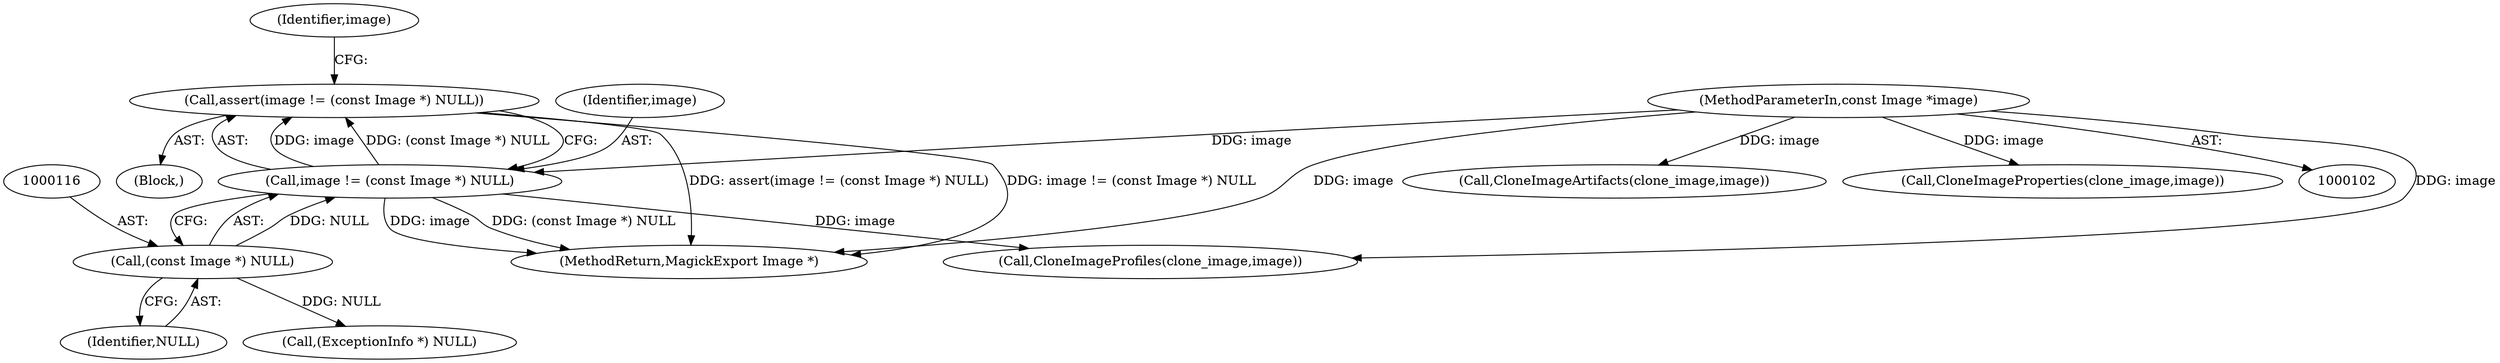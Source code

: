 digraph "0_ImageMagick_01843366d6a7b96e22ad7bb67f3df7d9fd4d5d74@API" {
"1000112" [label="(Call,assert(image != (const Image *) NULL))"];
"1000113" [label="(Call,image != (const Image *) NULL)"];
"1000103" [label="(MethodParameterIn,const Image *image)"];
"1000115" [label="(Call,(const Image *) NULL)"];
"1000113" [label="(Call,image != (const Image *) NULL)"];
"1000328" [label="(Call,CloneImageProfiles(clone_image,image))"];
"1000115" [label="(Call,(const Image *) NULL)"];
"1000338" [label="(Call,CloneImageArtifacts(clone_image,image))"];
"1000117" [label="(Identifier,NULL)"];
"1000333" [label="(Call,CloneImageProperties(clone_image,image))"];
"1000114" [label="(Identifier,image)"];
"1000103" [label="(MethodParameterIn,const Image *image)"];
"1000121" [label="(Identifier,image)"];
"1000112" [label="(Call,assert(image != (const Image *) NULL))"];
"1000842" [label="(MethodReturn,MagickExport Image *)"];
"1000142" [label="(Call,(ExceptionInfo *) NULL)"];
"1000108" [label="(Block,)"];
"1000112" -> "1000108"  [label="AST: "];
"1000112" -> "1000113"  [label="CFG: "];
"1000113" -> "1000112"  [label="AST: "];
"1000121" -> "1000112"  [label="CFG: "];
"1000112" -> "1000842"  [label="DDG: assert(image != (const Image *) NULL)"];
"1000112" -> "1000842"  [label="DDG: image != (const Image *) NULL"];
"1000113" -> "1000112"  [label="DDG: image"];
"1000113" -> "1000112"  [label="DDG: (const Image *) NULL"];
"1000113" -> "1000115"  [label="CFG: "];
"1000114" -> "1000113"  [label="AST: "];
"1000115" -> "1000113"  [label="AST: "];
"1000113" -> "1000842"  [label="DDG: image"];
"1000113" -> "1000842"  [label="DDG: (const Image *) NULL"];
"1000103" -> "1000113"  [label="DDG: image"];
"1000115" -> "1000113"  [label="DDG: NULL"];
"1000113" -> "1000328"  [label="DDG: image"];
"1000103" -> "1000102"  [label="AST: "];
"1000103" -> "1000842"  [label="DDG: image"];
"1000103" -> "1000328"  [label="DDG: image"];
"1000103" -> "1000333"  [label="DDG: image"];
"1000103" -> "1000338"  [label="DDG: image"];
"1000115" -> "1000117"  [label="CFG: "];
"1000116" -> "1000115"  [label="AST: "];
"1000117" -> "1000115"  [label="AST: "];
"1000115" -> "1000142"  [label="DDG: NULL"];
}
